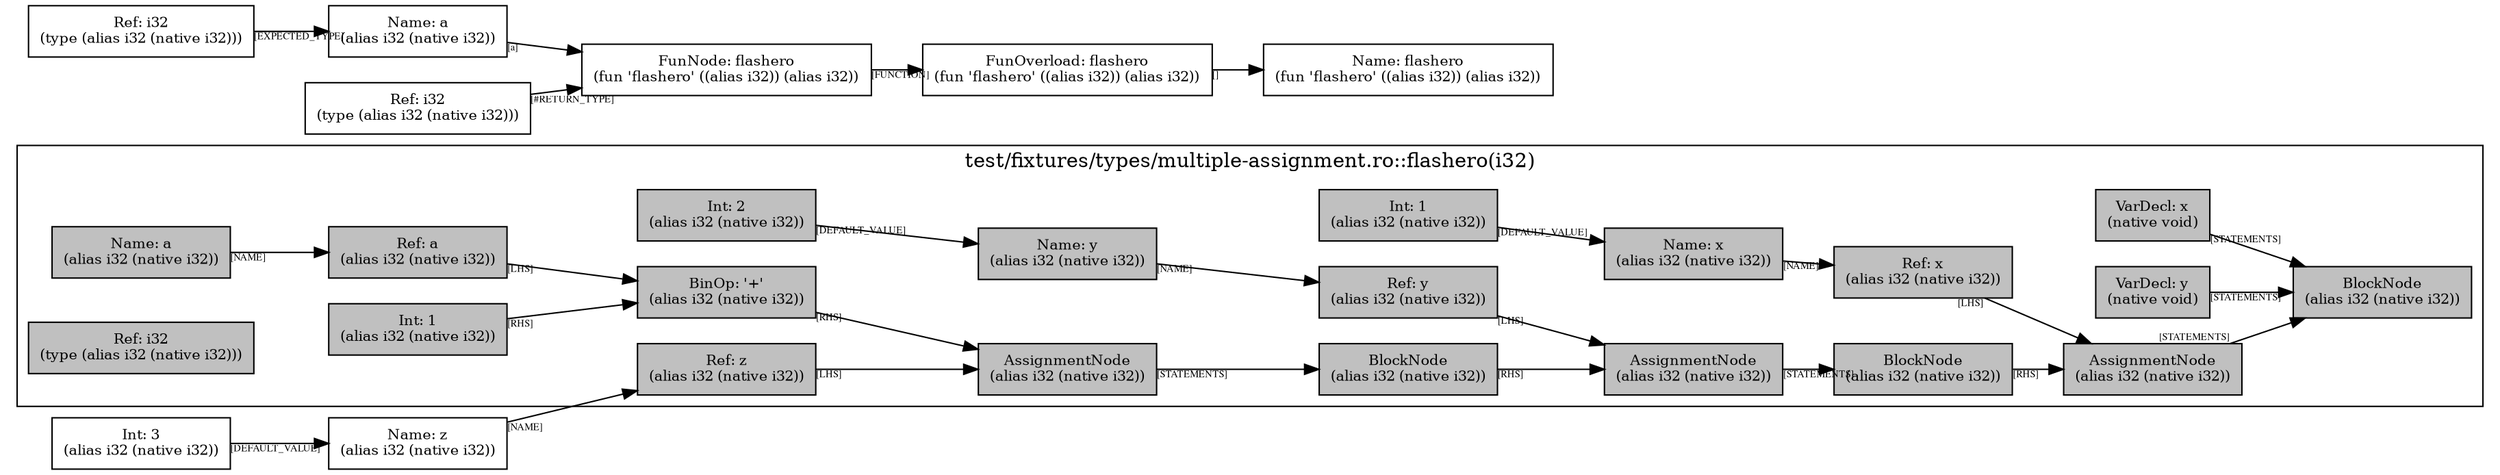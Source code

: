 digraph Document {
  node [shape=box,fontsize=10]; rankdir=LR;
  1 [label="Name: z\n(alias i32 (native i32))", fillcolor=grey];
  2 [label="Int: 3\n(alias i32 (native i32))", fillcolor=grey];
  3 [label="FunOverload: flashero\n(fun 'flashero' ((alias i32)) (alias i32))", fillcolor=grey];
  4 [label="FunNode: flashero\n(fun 'flashero' ((alias i32)) (alias i32))", fillcolor=grey];
  5 [label="Ref: i32\n(type (alias i32 (native i32)))", fillcolor=grey];
  6 [label="Name: a\n(alias i32 (native i32))", fillcolor=grey];
  7 [label="Ref: i32\n(type (alias i32 (native i32)))", fillcolor=grey];
  8 [label="Name: flashero\n(fun 'flashero' ((alias i32)) (alias i32))", fillcolor=grey];
  subgraph cluster0 { rankdir=TB;
    node [style=filled, fillcolor=grey];
    9 [label="Name: a\n(alias i32 (native i32))", fillcolor=grey];
    10 [label="BlockNode\n(alias i32 (native i32))", fillcolor=grey];
    11 [label="VarDecl: x\n(native void)", fillcolor=grey];
    12 [label="Name: x\n(alias i32 (native i32))", fillcolor=grey];
    13 [label="Int: 1\n(alias i32 (native i32))", fillcolor=grey];
    14 [label="VarDecl: y\n(native void)", fillcolor=grey];
    15 [label="Name: y\n(alias i32 (native i32))", fillcolor=grey];
    16 [label="Int: 2\n(alias i32 (native i32))", fillcolor=grey];
    17 [label="AssignmentNode\n(alias i32 (native i32))", fillcolor=grey];
    18 [label="Ref: x\n(alias i32 (native i32))", fillcolor=grey];
    19 [label="BlockNode\n(alias i32 (native i32))", fillcolor=grey];
    20 [label="AssignmentNode\n(alias i32 (native i32))", fillcolor=grey];
    21 [label="Ref: y\n(alias i32 (native i32))", fillcolor=grey];
    22 [label="BlockNode\n(alias i32 (native i32))", fillcolor=grey];
    23 [label="AssignmentNode\n(alias i32 (native i32))", fillcolor=grey];
    24 [label="Ref: z\n(alias i32 (native i32))", fillcolor=grey];
    25 [label="BinOp: '+'\n(alias i32 (native i32))", fillcolor=grey];
    26 [label="Ref: a\n(alias i32 (native i32))", fillcolor=grey];
    27 [label="Int: 1\n(alias i32 (native i32))", fillcolor=grey];
    28 [label="Ref: i32\n(type (alias i32 (native i32)))", fillcolor=grey];
    9 -> 26[taillabel="[NAME]" fontname="times" fontsize = 7 color="black" ];
    11 -> 10[taillabel="[STATEMENTS]" fontname="times" fontsize = 7 color="black" ];
    12 -> 18[taillabel="[NAME]" fontname="times" fontsize = 7 color="black" ];
    13 -> 12[taillabel="[DEFAULT_VALUE]" fontname="times" fontsize = 7 color="black" ];
    14 -> 10[taillabel="[STATEMENTS]" fontname="times" fontsize = 7 color="black" ];
    15 -> 21[taillabel="[NAME]" fontname="times" fontsize = 7 color="black" ];
    16 -> 15[taillabel="[DEFAULT_VALUE]" fontname="times" fontsize = 7 color="black" ];
    17 -> 10[taillabel="[STATEMENTS]" fontname="times" fontsize = 7 color="black" ];
    18 -> 17[taillabel="[LHS]" fontname="times" fontsize = 7 color="black" ];
    19 -> 17[taillabel="[RHS]" fontname="times" fontsize = 7 color="black" ];
    20 -> 19[taillabel="[STATEMENTS]" fontname="times" fontsize = 7 color="black" ];
    21 -> 20[taillabel="[LHS]" fontname="times" fontsize = 7 color="black" ];
    22 -> 20[taillabel="[RHS]" fontname="times" fontsize = 7 color="black" ];
    23 -> 22[taillabel="[STATEMENTS]" fontname="times" fontsize = 7 color="black" ];
    24 -> 23[taillabel="[LHS]" fontname="times" fontsize = 7 color="black" ];
    25 -> 23[taillabel="[RHS]" fontname="times" fontsize = 7 color="black" ];
    26 -> 25[taillabel="[LHS]" fontname="times" fontsize = 7 color="black" ];
    27 -> 25[taillabel="[RHS]" fontname="times" fontsize = 7 color="black" ];
  label="test/fixtures/types/multiple-assignment.ro::flashero(i32)";
}
  1 -> 24[taillabel="[NAME]" fontname="times" fontsize = 7 color="black" ];
  2 -> 1[taillabel="[DEFAULT_VALUE]" fontname="times" fontsize = 7 color="black" ];
  3 -> 8[taillabel="[]" fontname="times" fontsize = 7 color="black" ];
  4 -> 3[taillabel="[FUNCTION]" fontname="times" fontsize = 7 color="black" ];
  5 -> 6[taillabel="[EXPECTED_TYPE]" fontname="times" fontsize = 7 color="black" ];
  6 -> 4[taillabel="[a]" fontname="times" fontsize = 7 color="black" ];
  7 -> 4[taillabel="[#RETURN_TYPE]" fontname="times" fontsize = 7 color="black" ];
  label="";
}
